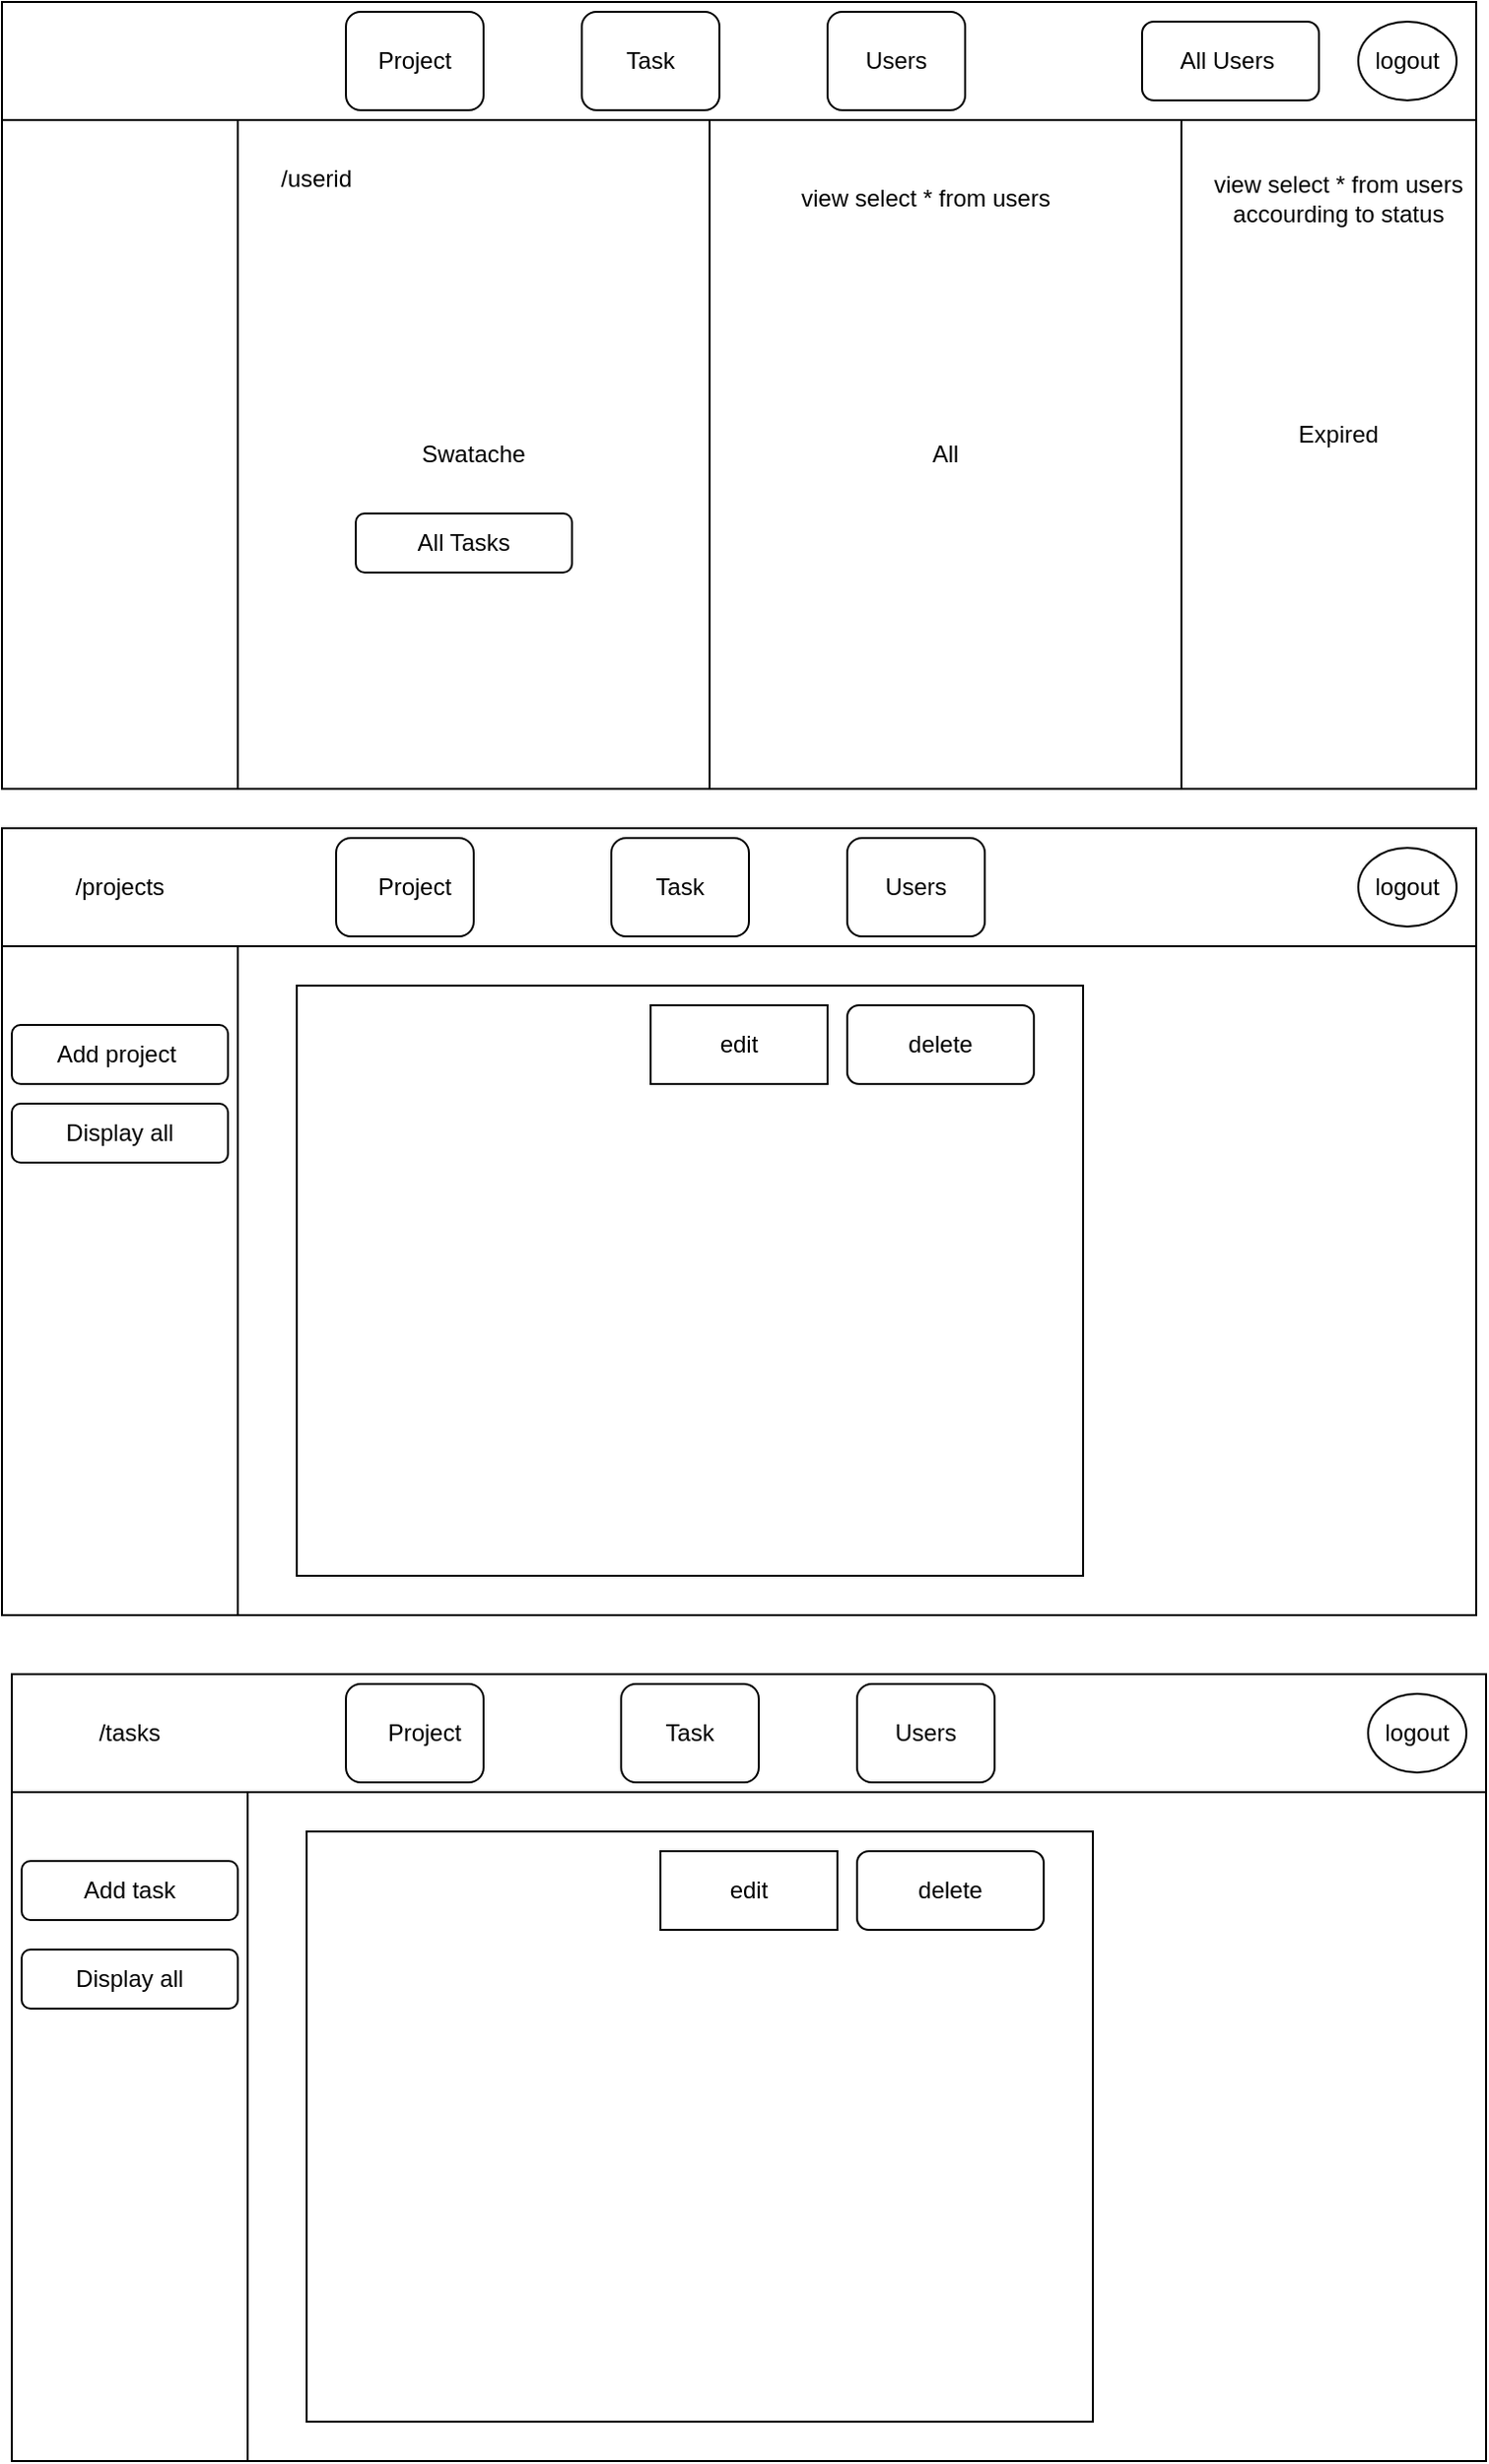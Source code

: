 <mxfile version="14.8.1" type="device"><diagram id="8mljOBK7LGXjd0Kb1QSZ" name="Page-1"><mxGraphModel dx="868" dy="1550" grid="1" gridSize="10" guides="1" tooltips="1" connect="1" arrows="1" fold="1" page="1" pageScale="1" pageWidth="850" pageHeight="1100" math="0" shadow="0"><root><mxCell id="0"/><mxCell id="1" parent="0"/><mxCell id="ldsebGn7XJhcagoRWK6x-1" value="" style="rounded=0;whiteSpace=wrap;html=1;" vertex="1" parent="1"><mxGeometry x="50" y="-140" width="750" height="400" as="geometry"/></mxCell><mxCell id="ldsebGn7XJhcagoRWK6x-3" value="" style="rounded=0;whiteSpace=wrap;html=1;" vertex="1" parent="1"><mxGeometry x="50" y="-140" width="750" height="60" as="geometry"/></mxCell><mxCell id="ldsebGn7XJhcagoRWK6x-4" value="" style="rounded=1;whiteSpace=wrap;html=1;" vertex="1" parent="1"><mxGeometry x="225" y="-135" width="70" height="50" as="geometry"/></mxCell><mxCell id="ldsebGn7XJhcagoRWK6x-5" value="Project" style="text;html=1;strokeColor=none;fillColor=none;align=center;verticalAlign=middle;whiteSpace=wrap;rounded=0;" vertex="1" parent="1"><mxGeometry x="240" y="-120" width="40" height="20" as="geometry"/></mxCell><mxCell id="ldsebGn7XJhcagoRWK6x-7" value="" style="rounded=1;whiteSpace=wrap;html=1;" vertex="1" parent="1"><mxGeometry x="345" y="-135" width="70" height="50" as="geometry"/></mxCell><mxCell id="ldsebGn7XJhcagoRWK6x-8" value="Task" style="text;html=1;strokeColor=none;fillColor=none;align=center;verticalAlign=middle;whiteSpace=wrap;rounded=0;" vertex="1" parent="1"><mxGeometry x="360" y="-120" width="40" height="20" as="geometry"/></mxCell><mxCell id="ldsebGn7XJhcagoRWK6x-9" value="Users" style="rounded=1;whiteSpace=wrap;html=1;" vertex="1" parent="1"><mxGeometry x="470" y="-135" width="70" height="50" as="geometry"/></mxCell><mxCell id="ldsebGn7XJhcagoRWK6x-10" value="logout" style="ellipse;whiteSpace=wrap;html=1;" vertex="1" parent="1"><mxGeometry x="740" y="-130" width="50" height="40" as="geometry"/></mxCell><mxCell id="ldsebGn7XJhcagoRWK6x-11" value="All Users&amp;nbsp;" style="rounded=1;whiteSpace=wrap;html=1;" vertex="1" parent="1"><mxGeometry x="630" y="-130" width="90" height="40" as="geometry"/></mxCell><mxCell id="ldsebGn7XJhcagoRWK6x-13" value="Swatache" style="rounded=0;whiteSpace=wrap;html=1;" vertex="1" parent="1"><mxGeometry x="170" y="-80" width="240" height="340" as="geometry"/></mxCell><mxCell id="ldsebGn7XJhcagoRWK6x-14" value="All" style="rounded=0;whiteSpace=wrap;html=1;" vertex="1" parent="1"><mxGeometry x="410" y="-80" width="240" height="340" as="geometry"/></mxCell><mxCell id="ldsebGn7XJhcagoRWK6x-15" value="Expired" style="text;html=1;strokeColor=none;fillColor=none;align=center;verticalAlign=middle;whiteSpace=wrap;rounded=0;" vertex="1" parent="1"><mxGeometry x="710" y="70" width="40" height="20" as="geometry"/></mxCell><mxCell id="ldsebGn7XJhcagoRWK6x-16" value="" style="rounded=0;whiteSpace=wrap;html=1;" vertex="1" parent="1"><mxGeometry x="50" y="280" width="750" height="400" as="geometry"/></mxCell><mxCell id="ldsebGn7XJhcagoRWK6x-17" value="" style="rounded=0;whiteSpace=wrap;html=1;" vertex="1" parent="1"><mxGeometry x="50" y="280" width="120" height="400" as="geometry"/></mxCell><mxCell id="ldsebGn7XJhcagoRWK6x-18" value="" style="rounded=0;whiteSpace=wrap;html=1;" vertex="1" parent="1"><mxGeometry x="50" y="280" width="750" height="60" as="geometry"/></mxCell><mxCell id="ldsebGn7XJhcagoRWK6x-19" value="" style="rounded=1;whiteSpace=wrap;html=1;" vertex="1" parent="1"><mxGeometry x="220" y="285" width="70" height="50" as="geometry"/></mxCell><mxCell id="ldsebGn7XJhcagoRWK6x-20" value="Project" style="text;html=1;strokeColor=none;fillColor=none;align=center;verticalAlign=middle;whiteSpace=wrap;rounded=0;" vertex="1" parent="1"><mxGeometry x="240" y="300" width="40" height="20" as="geometry"/></mxCell><mxCell id="ldsebGn7XJhcagoRWK6x-21" value="" style="rounded=1;whiteSpace=wrap;html=1;" vertex="1" parent="1"><mxGeometry x="360" y="285" width="70" height="50" as="geometry"/></mxCell><mxCell id="ldsebGn7XJhcagoRWK6x-22" value="Task" style="text;html=1;strokeColor=none;fillColor=none;align=center;verticalAlign=middle;whiteSpace=wrap;rounded=0;" vertex="1" parent="1"><mxGeometry x="375" y="300" width="40" height="20" as="geometry"/></mxCell><mxCell id="ldsebGn7XJhcagoRWK6x-23" value="Users" style="rounded=1;whiteSpace=wrap;html=1;" vertex="1" parent="1"><mxGeometry x="480" y="285" width="70" height="50" as="geometry"/></mxCell><mxCell id="ldsebGn7XJhcagoRWK6x-24" value="logout" style="ellipse;whiteSpace=wrap;html=1;" vertex="1" parent="1"><mxGeometry x="740" y="290" width="50" height="40" as="geometry"/></mxCell><mxCell id="ldsebGn7XJhcagoRWK6x-29" value="Add project&amp;nbsp;" style="rounded=1;whiteSpace=wrap;html=1;" vertex="1" parent="1"><mxGeometry x="55" y="380" width="110" height="30" as="geometry"/></mxCell><mxCell id="ldsebGn7XJhcagoRWK6x-31" value="All Tasks" style="rounded=1;whiteSpace=wrap;html=1;" vertex="1" parent="1"><mxGeometry x="230" y="120" width="110" height="30" as="geometry"/></mxCell><mxCell id="ldsebGn7XJhcagoRWK6x-38" value="/projects" style="text;html=1;strokeColor=none;fillColor=none;align=center;verticalAlign=middle;whiteSpace=wrap;rounded=0;" vertex="1" parent="1"><mxGeometry x="90" y="300" width="40" height="20" as="geometry"/></mxCell><mxCell id="ldsebGn7XJhcagoRWK6x-39" value="Display all" style="rounded=1;whiteSpace=wrap;html=1;" vertex="1" parent="1"><mxGeometry x="55" y="420" width="110" height="30" as="geometry"/></mxCell><mxCell id="ldsebGn7XJhcagoRWK6x-40" value="" style="rounded=0;whiteSpace=wrap;html=1;" vertex="1" parent="1"><mxGeometry x="200" y="360" width="400" height="300" as="geometry"/></mxCell><mxCell id="ldsebGn7XJhcagoRWK6x-41" value="delete" style="rounded=1;whiteSpace=wrap;html=1;" vertex="1" parent="1"><mxGeometry x="480" y="370" width="95" height="40" as="geometry"/></mxCell><mxCell id="ldsebGn7XJhcagoRWK6x-42" value="edit" style="rounded=0;whiteSpace=wrap;html=1;" vertex="1" parent="1"><mxGeometry x="380" y="370" width="90" height="40" as="geometry"/></mxCell><mxCell id="ldsebGn7XJhcagoRWK6x-43" value="" style="rounded=0;whiteSpace=wrap;html=1;" vertex="1" parent="1"><mxGeometry x="55" y="710" width="750" height="400" as="geometry"/></mxCell><mxCell id="ldsebGn7XJhcagoRWK6x-44" value="" style="rounded=0;whiteSpace=wrap;html=1;" vertex="1" parent="1"><mxGeometry x="55" y="710" width="120" height="400" as="geometry"/></mxCell><mxCell id="ldsebGn7XJhcagoRWK6x-45" value="" style="rounded=0;whiteSpace=wrap;html=1;" vertex="1" parent="1"><mxGeometry x="55" y="710" width="750" height="60" as="geometry"/></mxCell><mxCell id="ldsebGn7XJhcagoRWK6x-46" value="" style="rounded=1;whiteSpace=wrap;html=1;" vertex="1" parent="1"><mxGeometry x="225" y="715" width="70" height="50" as="geometry"/></mxCell><mxCell id="ldsebGn7XJhcagoRWK6x-47" value="Project" style="text;html=1;strokeColor=none;fillColor=none;align=center;verticalAlign=middle;whiteSpace=wrap;rounded=0;" vertex="1" parent="1"><mxGeometry x="245" y="730" width="40" height="20" as="geometry"/></mxCell><mxCell id="ldsebGn7XJhcagoRWK6x-48" value="" style="rounded=1;whiteSpace=wrap;html=1;" vertex="1" parent="1"><mxGeometry x="365" y="715" width="70" height="50" as="geometry"/></mxCell><mxCell id="ldsebGn7XJhcagoRWK6x-49" value="Task" style="text;html=1;strokeColor=none;fillColor=none;align=center;verticalAlign=middle;whiteSpace=wrap;rounded=0;" vertex="1" parent="1"><mxGeometry x="380" y="730" width="40" height="20" as="geometry"/></mxCell><mxCell id="ldsebGn7XJhcagoRWK6x-50" value="Users" style="rounded=1;whiteSpace=wrap;html=1;" vertex="1" parent="1"><mxGeometry x="485" y="715" width="70" height="50" as="geometry"/></mxCell><mxCell id="ldsebGn7XJhcagoRWK6x-51" value="logout" style="ellipse;whiteSpace=wrap;html=1;" vertex="1" parent="1"><mxGeometry x="745" y="720" width="50" height="40" as="geometry"/></mxCell><mxCell id="ldsebGn7XJhcagoRWK6x-52" value="Add task" style="rounded=1;whiteSpace=wrap;html=1;" vertex="1" parent="1"><mxGeometry x="60" y="805" width="110" height="30" as="geometry"/></mxCell><mxCell id="ldsebGn7XJhcagoRWK6x-53" value="/tasks" style="text;html=1;strokeColor=none;fillColor=none;align=center;verticalAlign=middle;whiteSpace=wrap;rounded=0;" vertex="1" parent="1"><mxGeometry x="95" y="730" width="40" height="20" as="geometry"/></mxCell><mxCell id="ldsebGn7XJhcagoRWK6x-54" value="Display all" style="rounded=1;whiteSpace=wrap;html=1;" vertex="1" parent="1"><mxGeometry x="60" y="850" width="110" height="30" as="geometry"/></mxCell><mxCell id="ldsebGn7XJhcagoRWK6x-55" value="" style="rounded=0;whiteSpace=wrap;html=1;" vertex="1" parent="1"><mxGeometry x="205" y="790" width="400" height="300" as="geometry"/></mxCell><mxCell id="ldsebGn7XJhcagoRWK6x-56" value="delete" style="rounded=1;whiteSpace=wrap;html=1;" vertex="1" parent="1"><mxGeometry x="485" y="800" width="95" height="40" as="geometry"/></mxCell><mxCell id="ldsebGn7XJhcagoRWK6x-57" value="edit" style="rounded=0;whiteSpace=wrap;html=1;" vertex="1" parent="1"><mxGeometry x="385" y="800" width="90" height="40" as="geometry"/></mxCell><mxCell id="ldsebGn7XJhcagoRWK6x-58" value="/userid&lt;br&gt;" style="text;html=1;strokeColor=none;fillColor=none;align=center;verticalAlign=middle;whiteSpace=wrap;rounded=0;" vertex="1" parent="1"><mxGeometry x="190" y="-60" width="40" height="20" as="geometry"/></mxCell><mxCell id="ldsebGn7XJhcagoRWK6x-59" value="view select * from users" style="text;html=1;strokeColor=none;fillColor=none;align=center;verticalAlign=middle;whiteSpace=wrap;rounded=0;" vertex="1" parent="1"><mxGeometry x="455" y="-50" width="130" height="20" as="geometry"/></mxCell><mxCell id="ldsebGn7XJhcagoRWK6x-60" value="view select * from users accourding to status" style="text;html=1;strokeColor=none;fillColor=none;align=center;verticalAlign=middle;whiteSpace=wrap;rounded=0;" vertex="1" parent="1"><mxGeometry x="665" y="-50" width="130" height="20" as="geometry"/></mxCell></root></mxGraphModel></diagram></mxfile>